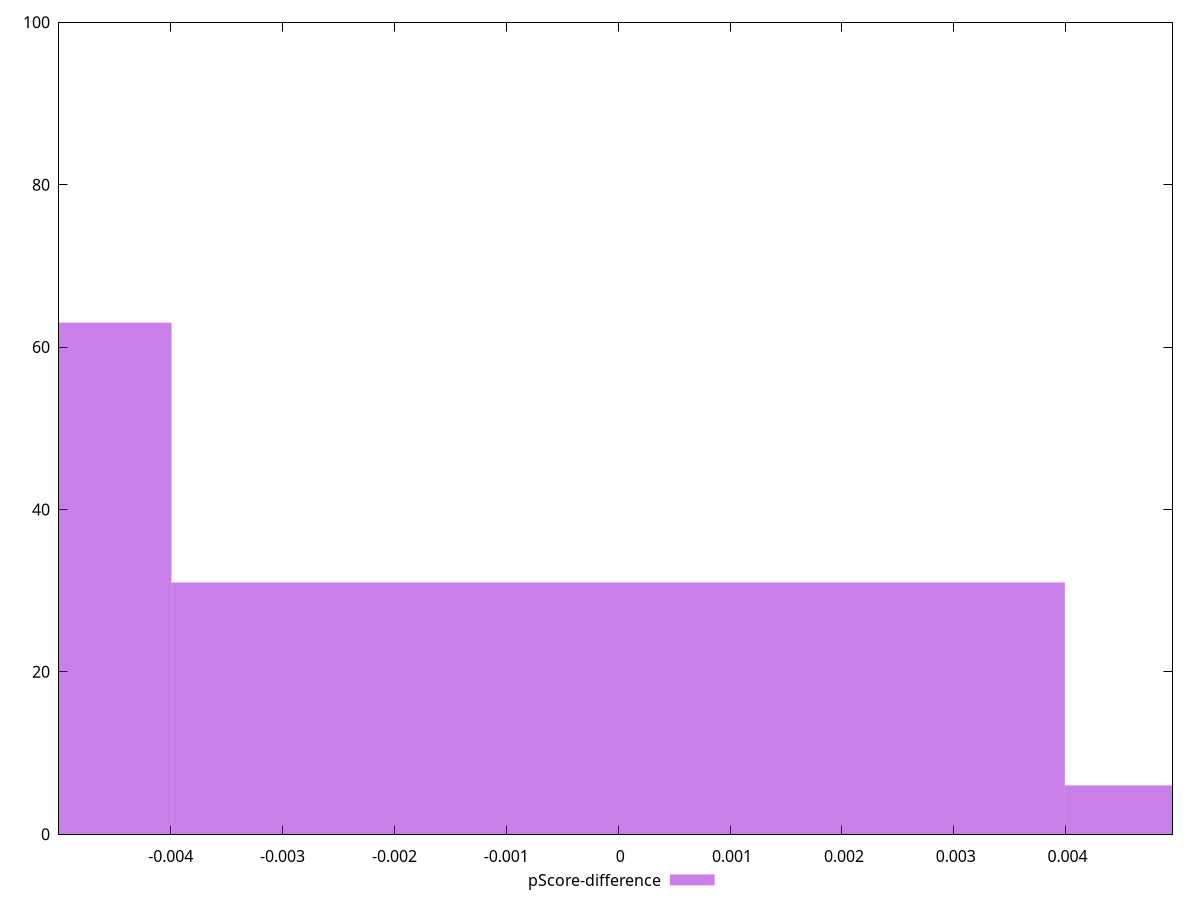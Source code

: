 reset

$pScoreDifference <<EOF
0 31
0.007986024389171465 6
-0.007986024389171465 63
EOF

set key outside below
set boxwidth 0.007986024389171465
set xrange [-0.004999001738211106:0.004955587849570731]
set yrange [0:100]
set trange [0:100]
set style fill transparent solid 0.5 noborder
set terminal svg size 640, 490 enhanced background rgb 'white'
set output "report_00017_2021-02-10T15-08-03.406Z/speed-index/samples/pages+cached+noadtech/pScore-difference/histogram.svg"

plot $pScoreDifference title "pScore-difference" with boxes

reset
